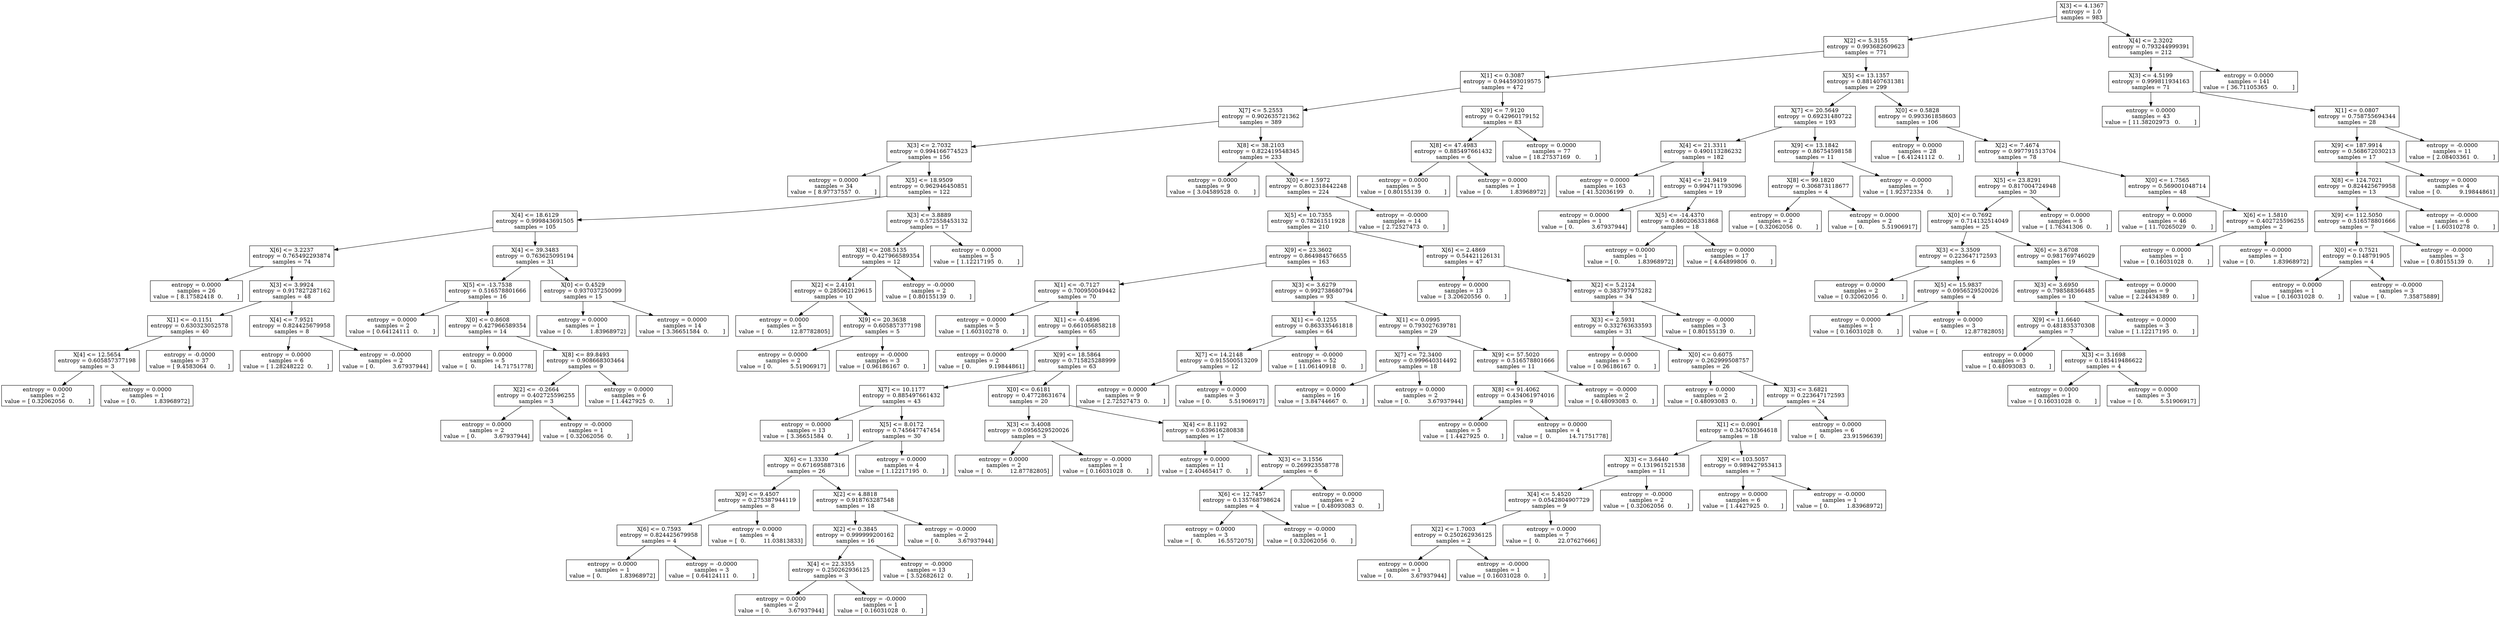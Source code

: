 digraph Tree {
0 [label="X[3] <= 4.1367\nentropy = 1.0\nsamples = 983", shape="box"] ;
1 [label="X[2] <= 5.3155\nentropy = 0.993682609623\nsamples = 771", shape="box"] ;
0 -> 1 ;
2 [label="X[1] <= 0.3087\nentropy = 0.944593019575\nsamples = 472", shape="box"] ;
1 -> 2 ;
3 [label="X[7] <= 5.2553\nentropy = 0.902635721362\nsamples = 389", shape="box"] ;
2 -> 3 ;
4 [label="X[3] <= 2.7032\nentropy = 0.994166774523\nsamples = 156", shape="box"] ;
3 -> 4 ;
5 [label="entropy = 0.0000\nsamples = 34\nvalue = [ 8.97737557  0.        ]", shape="box"] ;
4 -> 5 ;
6 [label="X[5] <= 18.9509\nentropy = 0.962946450851\nsamples = 122", shape="box"] ;
4 -> 6 ;
7 [label="X[4] <= 18.6129\nentropy = 0.999843691505\nsamples = 105", shape="box"] ;
6 -> 7 ;
8 [label="X[6] <= 3.2237\nentropy = 0.765492293874\nsamples = 74", shape="box"] ;
7 -> 8 ;
9 [label="entropy = 0.0000\nsamples = 26\nvalue = [ 8.17582418  0.        ]", shape="box"] ;
8 -> 9 ;
10 [label="X[3] <= 3.9924\nentropy = 0.917827287162\nsamples = 48", shape="box"] ;
8 -> 10 ;
11 [label="X[1] <= -0.1151\nentropy = 0.630323052578\nsamples = 40", shape="box"] ;
10 -> 11 ;
12 [label="X[4] <= 12.5654\nentropy = 0.605857377198\nsamples = 3", shape="box"] ;
11 -> 12 ;
13 [label="entropy = 0.0000\nsamples = 2\nvalue = [ 0.32062056  0.        ]", shape="box"] ;
12 -> 13 ;
14 [label="entropy = 0.0000\nsamples = 1\nvalue = [ 0.          1.83968972]", shape="box"] ;
12 -> 14 ;
15 [label="entropy = -0.0000\nsamples = 37\nvalue = [ 9.4583064  0.       ]", shape="box"] ;
11 -> 15 ;
16 [label="X[4] <= 7.9521\nentropy = 0.824425679958\nsamples = 8", shape="box"] ;
10 -> 16 ;
17 [label="entropy = 0.0000\nsamples = 6\nvalue = [ 1.28248222  0.        ]", shape="box"] ;
16 -> 17 ;
18 [label="entropy = -0.0000\nsamples = 2\nvalue = [ 0.          3.67937944]", shape="box"] ;
16 -> 18 ;
19 [label="X[4] <= 39.3483\nentropy = 0.763625095194\nsamples = 31", shape="box"] ;
7 -> 19 ;
20 [label="X[5] <= -13.7538\nentropy = 0.516578801666\nsamples = 16", shape="box"] ;
19 -> 20 ;
21 [label="entropy = 0.0000\nsamples = 2\nvalue = [ 0.64124111  0.        ]", shape="box"] ;
20 -> 21 ;
22 [label="X[0] <= 0.8608\nentropy = 0.427966589354\nsamples = 14", shape="box"] ;
20 -> 22 ;
23 [label="entropy = 0.0000\nsamples = 5\nvalue = [  0.          14.71751778]", shape="box"] ;
22 -> 23 ;
24 [label="X[8] <= 89.8493\nentropy = 0.908668303464\nsamples = 9", shape="box"] ;
22 -> 24 ;
25 [label="X[2] <= -0.2664\nentropy = 0.402725596255\nsamples = 3", shape="box"] ;
24 -> 25 ;
26 [label="entropy = 0.0000\nsamples = 2\nvalue = [ 0.          3.67937944]", shape="box"] ;
25 -> 26 ;
27 [label="entropy = -0.0000\nsamples = 1\nvalue = [ 0.32062056  0.        ]", shape="box"] ;
25 -> 27 ;
28 [label="entropy = 0.0000\nsamples = 6\nvalue = [ 1.4427925  0.       ]", shape="box"] ;
24 -> 28 ;
29 [label="X[0] <= 0.4529\nentropy = 0.937037250099\nsamples = 15", shape="box"] ;
19 -> 29 ;
30 [label="entropy = 0.0000\nsamples = 1\nvalue = [ 0.          1.83968972]", shape="box"] ;
29 -> 30 ;
31 [label="entropy = 0.0000\nsamples = 14\nvalue = [ 3.36651584  0.        ]", shape="box"] ;
29 -> 31 ;
32 [label="X[3] <= 3.8889\nentropy = 0.572558453132\nsamples = 17", shape="box"] ;
6 -> 32 ;
33 [label="X[8] <= 208.5135\nentropy = 0.427966589354\nsamples = 12", shape="box"] ;
32 -> 33 ;
34 [label="X[2] <= 2.4101\nentropy = 0.285062129615\nsamples = 10", shape="box"] ;
33 -> 34 ;
35 [label="entropy = 0.0000\nsamples = 5\nvalue = [  0.          12.87782805]", shape="box"] ;
34 -> 35 ;
36 [label="X[9] <= 20.3638\nentropy = 0.605857377198\nsamples = 5", shape="box"] ;
34 -> 36 ;
37 [label="entropy = 0.0000\nsamples = 2\nvalue = [ 0.          5.51906917]", shape="box"] ;
36 -> 37 ;
38 [label="entropy = -0.0000\nsamples = 3\nvalue = [ 0.96186167  0.        ]", shape="box"] ;
36 -> 38 ;
39 [label="entropy = -0.0000\nsamples = 2\nvalue = [ 0.80155139  0.        ]", shape="box"] ;
33 -> 39 ;
40 [label="entropy = 0.0000\nsamples = 5\nvalue = [ 1.12217195  0.        ]", shape="box"] ;
32 -> 40 ;
41 [label="X[8] <= 38.2103\nentropy = 0.822419548345\nsamples = 233", shape="box"] ;
3 -> 41 ;
42 [label="entropy = 0.0000\nsamples = 9\nvalue = [ 3.04589528  0.        ]", shape="box"] ;
41 -> 42 ;
43 [label="X[0] <= 1.5972\nentropy = 0.802318442248\nsamples = 224", shape="box"] ;
41 -> 43 ;
44 [label="X[5] <= 10.7355\nentropy = 0.78261511928\nsamples = 210", shape="box"] ;
43 -> 44 ;
45 [label="X[9] <= 23.3602\nentropy = 0.864984576655\nsamples = 163", shape="box"] ;
44 -> 45 ;
46 [label="X[1] <= -0.7127\nentropy = 0.700950049442\nsamples = 70", shape="box"] ;
45 -> 46 ;
47 [label="entropy = 0.0000\nsamples = 5\nvalue = [ 1.60310278  0.        ]", shape="box"] ;
46 -> 47 ;
48 [label="X[1] <= -0.4896\nentropy = 0.661056858218\nsamples = 65", shape="box"] ;
46 -> 48 ;
49 [label="entropy = 0.0000\nsamples = 2\nvalue = [ 0.          9.19844861]", shape="box"] ;
48 -> 49 ;
50 [label="X[9] <= 18.5864\nentropy = 0.715825288999\nsamples = 63", shape="box"] ;
48 -> 50 ;
51 [label="X[7] <= 10.1177\nentropy = 0.885497661432\nsamples = 43", shape="box"] ;
50 -> 51 ;
52 [label="entropy = 0.0000\nsamples = 13\nvalue = [ 3.36651584  0.        ]", shape="box"] ;
51 -> 52 ;
53 [label="X[5] <= 8.0172\nentropy = 0.745647747454\nsamples = 30", shape="box"] ;
51 -> 53 ;
54 [label="X[6] <= 1.3330\nentropy = 0.671695887316\nsamples = 26", shape="box"] ;
53 -> 54 ;
55 [label="X[9] <= 9.4507\nentropy = 0.275387944119\nsamples = 8", shape="box"] ;
54 -> 55 ;
56 [label="X[6] <= 0.7593\nentropy = 0.824425679958\nsamples = 4", shape="box"] ;
55 -> 56 ;
57 [label="entropy = 0.0000\nsamples = 1\nvalue = [ 0.          1.83968972]", shape="box"] ;
56 -> 57 ;
58 [label="entropy = -0.0000\nsamples = 3\nvalue = [ 0.64124111  0.        ]", shape="box"] ;
56 -> 58 ;
59 [label="entropy = 0.0000\nsamples = 4\nvalue = [  0.          11.03813833]", shape="box"] ;
55 -> 59 ;
60 [label="X[2] <= 4.8818\nentropy = 0.918763287548\nsamples = 18", shape="box"] ;
54 -> 60 ;
61 [label="X[2] <= 0.3845\nentropy = 0.999999200162\nsamples = 16", shape="box"] ;
60 -> 61 ;
62 [label="X[4] <= 22.3355\nentropy = 0.250262936125\nsamples = 3", shape="box"] ;
61 -> 62 ;
63 [label="entropy = 0.0000\nsamples = 2\nvalue = [ 0.          3.67937944]", shape="box"] ;
62 -> 63 ;
64 [label="entropy = -0.0000\nsamples = 1\nvalue = [ 0.16031028  0.        ]", shape="box"] ;
62 -> 64 ;
65 [label="entropy = -0.0000\nsamples = 13\nvalue = [ 3.52682612  0.        ]", shape="box"] ;
61 -> 65 ;
66 [label="entropy = -0.0000\nsamples = 2\nvalue = [ 0.          3.67937944]", shape="box"] ;
60 -> 66 ;
67 [label="entropy = 0.0000\nsamples = 4\nvalue = [ 1.12217195  0.        ]", shape="box"] ;
53 -> 67 ;
68 [label="X[0] <= 0.6181\nentropy = 0.47728631674\nsamples = 20", shape="box"] ;
50 -> 68 ;
69 [label="X[3] <= 3.4008\nentropy = 0.0956529520026\nsamples = 3", shape="box"] ;
68 -> 69 ;
70 [label="entropy = 0.0000\nsamples = 2\nvalue = [  0.          12.87782805]", shape="box"] ;
69 -> 70 ;
71 [label="entropy = -0.0000\nsamples = 1\nvalue = [ 0.16031028  0.        ]", shape="box"] ;
69 -> 71 ;
72 [label="X[4] <= 8.1192\nentropy = 0.639616280838\nsamples = 17", shape="box"] ;
68 -> 72 ;
73 [label="entropy = 0.0000\nsamples = 11\nvalue = [ 2.40465417  0.        ]", shape="box"] ;
72 -> 73 ;
74 [label="X[3] <= 3.1556\nentropy = 0.269923558778\nsamples = 6", shape="box"] ;
72 -> 74 ;
75 [label="X[6] <= 12.7457\nentropy = 0.135768798624\nsamples = 4", shape="box"] ;
74 -> 75 ;
76 [label="entropy = 0.0000\nsamples = 3\nvalue = [  0.         16.5572075]", shape="box"] ;
75 -> 76 ;
77 [label="entropy = -0.0000\nsamples = 1\nvalue = [ 0.32062056  0.        ]", shape="box"] ;
75 -> 77 ;
78 [label="entropy = 0.0000\nsamples = 2\nvalue = [ 0.48093083  0.        ]", shape="box"] ;
74 -> 78 ;
79 [label="X[3] <= 3.6279\nentropy = 0.992738680794\nsamples = 93", shape="box"] ;
45 -> 79 ;
80 [label="X[1] <= -0.1255\nentropy = 0.863335461818\nsamples = 64", shape="box"] ;
79 -> 80 ;
81 [label="X[7] <= 14.2148\nentropy = 0.915500513209\nsamples = 12", shape="box"] ;
80 -> 81 ;
82 [label="entropy = 0.0000\nsamples = 9\nvalue = [ 2.72527473  0.        ]", shape="box"] ;
81 -> 82 ;
83 [label="entropy = 0.0000\nsamples = 3\nvalue = [ 0.          5.51906917]", shape="box"] ;
81 -> 83 ;
84 [label="entropy = -0.0000\nsamples = 52\nvalue = [ 11.06140918   0.        ]", shape="box"] ;
80 -> 84 ;
85 [label="X[1] <= 0.0995\nentropy = 0.793027639781\nsamples = 29", shape="box"] ;
79 -> 85 ;
86 [label="X[7] <= 72.3400\nentropy = 0.999640314492\nsamples = 18", shape="box"] ;
85 -> 86 ;
87 [label="entropy = 0.0000\nsamples = 16\nvalue = [ 3.84744667  0.        ]", shape="box"] ;
86 -> 87 ;
88 [label="entropy = 0.0000\nsamples = 2\nvalue = [ 0.          3.67937944]", shape="box"] ;
86 -> 88 ;
89 [label="X[9] <= 57.5020\nentropy = 0.516578801666\nsamples = 11", shape="box"] ;
85 -> 89 ;
90 [label="X[8] <= 91.4062\nentropy = 0.434061974016\nsamples = 9", shape="box"] ;
89 -> 90 ;
91 [label="entropy = 0.0000\nsamples = 5\nvalue = [ 1.4427925  0.       ]", shape="box"] ;
90 -> 91 ;
92 [label="entropy = 0.0000\nsamples = 4\nvalue = [  0.          14.71751778]", shape="box"] ;
90 -> 92 ;
93 [label="entropy = -0.0000\nsamples = 2\nvalue = [ 0.48093083  0.        ]", shape="box"] ;
89 -> 93 ;
94 [label="X[6] <= 2.4869\nentropy = 0.54421126131\nsamples = 47", shape="box"] ;
44 -> 94 ;
95 [label="entropy = 0.0000\nsamples = 13\nvalue = [ 3.20620556  0.        ]", shape="box"] ;
94 -> 95 ;
96 [label="X[2] <= 5.2124\nentropy = 0.383797975282\nsamples = 34", shape="box"] ;
94 -> 96 ;
97 [label="X[3] <= 2.5931\nentropy = 0.332763633593\nsamples = 31", shape="box"] ;
96 -> 97 ;
98 [label="entropy = 0.0000\nsamples = 5\nvalue = [ 0.96186167  0.        ]", shape="box"] ;
97 -> 98 ;
99 [label="X[0] <= 0.6075\nentropy = 0.262999508757\nsamples = 26", shape="box"] ;
97 -> 99 ;
100 [label="entropy = 0.0000\nsamples = 2\nvalue = [ 0.48093083  0.        ]", shape="box"] ;
99 -> 100 ;
101 [label="X[3] <= 3.6821\nentropy = 0.223647172593\nsamples = 24", shape="box"] ;
99 -> 101 ;
102 [label="X[1] <= 0.0901\nentropy = 0.347630364618\nsamples = 18", shape="box"] ;
101 -> 102 ;
103 [label="X[3] <= 3.6440\nentropy = 0.131961521538\nsamples = 11", shape="box"] ;
102 -> 103 ;
104 [label="X[4] <= 5.4520\nentropy = 0.0542804907729\nsamples = 9", shape="box"] ;
103 -> 104 ;
105 [label="X[2] <= 1.7003\nentropy = 0.250262936125\nsamples = 2", shape="box"] ;
104 -> 105 ;
106 [label="entropy = 0.0000\nsamples = 1\nvalue = [ 0.          3.67937944]", shape="box"] ;
105 -> 106 ;
107 [label="entropy = -0.0000\nsamples = 1\nvalue = [ 0.16031028  0.        ]", shape="box"] ;
105 -> 107 ;
108 [label="entropy = 0.0000\nsamples = 7\nvalue = [  0.          22.07627666]", shape="box"] ;
104 -> 108 ;
109 [label="entropy = -0.0000\nsamples = 2\nvalue = [ 0.32062056  0.        ]", shape="box"] ;
103 -> 109 ;
110 [label="X[9] <= 103.5057\nentropy = 0.989427953413\nsamples = 7", shape="box"] ;
102 -> 110 ;
111 [label="entropy = 0.0000\nsamples = 6\nvalue = [ 1.4427925  0.       ]", shape="box"] ;
110 -> 111 ;
112 [label="entropy = -0.0000\nsamples = 1\nvalue = [ 0.          1.83968972]", shape="box"] ;
110 -> 112 ;
113 [label="entropy = 0.0000\nsamples = 6\nvalue = [  0.          23.91596639]", shape="box"] ;
101 -> 113 ;
114 [label="entropy = -0.0000\nsamples = 3\nvalue = [ 0.80155139  0.        ]", shape="box"] ;
96 -> 114 ;
115 [label="entropy = -0.0000\nsamples = 14\nvalue = [ 2.72527473  0.        ]", shape="box"] ;
43 -> 115 ;
116 [label="X[9] <= 7.9120\nentropy = 0.42960179152\nsamples = 83", shape="box"] ;
2 -> 116 ;
117 [label="X[8] <= 47.4983\nentropy = 0.885497661432\nsamples = 6", shape="box"] ;
116 -> 117 ;
118 [label="entropy = 0.0000\nsamples = 5\nvalue = [ 0.80155139  0.        ]", shape="box"] ;
117 -> 118 ;
119 [label="entropy = 0.0000\nsamples = 1\nvalue = [ 0.          1.83968972]", shape="box"] ;
117 -> 119 ;
120 [label="entropy = 0.0000\nsamples = 77\nvalue = [ 18.27537169   0.        ]", shape="box"] ;
116 -> 120 ;
121 [label="X[5] <= 13.1357\nentropy = 0.881407631381\nsamples = 299", shape="box"] ;
1 -> 121 ;
122 [label="X[7] <= 20.5649\nentropy = 0.69231480722\nsamples = 193", shape="box"] ;
121 -> 122 ;
123 [label="X[4] <= 21.3311\nentropy = 0.490113286232\nsamples = 182", shape="box"] ;
122 -> 123 ;
124 [label="entropy = 0.0000\nsamples = 163\nvalue = [ 41.52036199   0.        ]", shape="box"] ;
123 -> 124 ;
125 [label="X[4] <= 21.9419\nentropy = 0.994711793096\nsamples = 19", shape="box"] ;
123 -> 125 ;
126 [label="entropy = 0.0000\nsamples = 1\nvalue = [ 0.          3.67937944]", shape="box"] ;
125 -> 126 ;
127 [label="X[5] <= -14.4370\nentropy = 0.860206331868\nsamples = 18", shape="box"] ;
125 -> 127 ;
128 [label="entropy = 0.0000\nsamples = 1\nvalue = [ 0.          1.83968972]", shape="box"] ;
127 -> 128 ;
129 [label="entropy = 0.0000\nsamples = 17\nvalue = [ 4.64899806  0.        ]", shape="box"] ;
127 -> 129 ;
130 [label="X[9] <= 13.1842\nentropy = 0.86754598158\nsamples = 11", shape="box"] ;
122 -> 130 ;
131 [label="X[8] <= 99.1820\nentropy = 0.306873118677\nsamples = 4", shape="box"] ;
130 -> 131 ;
132 [label="entropy = 0.0000\nsamples = 2\nvalue = [ 0.32062056  0.        ]", shape="box"] ;
131 -> 132 ;
133 [label="entropy = 0.0000\nsamples = 2\nvalue = [ 0.          5.51906917]", shape="box"] ;
131 -> 133 ;
134 [label="entropy = -0.0000\nsamples = 7\nvalue = [ 1.92372334  0.        ]", shape="box"] ;
130 -> 134 ;
135 [label="X[0] <= 0.5828\nentropy = 0.993361858603\nsamples = 106", shape="box"] ;
121 -> 135 ;
136 [label="entropy = 0.0000\nsamples = 28\nvalue = [ 6.41241112  0.        ]", shape="box"] ;
135 -> 136 ;
137 [label="X[2] <= 7.4674\nentropy = 0.997791513704\nsamples = 78", shape="box"] ;
135 -> 137 ;
138 [label="X[5] <= 23.8291\nentropy = 0.817004724948\nsamples = 30", shape="box"] ;
137 -> 138 ;
139 [label="X[0] <= 0.7692\nentropy = 0.714132514049\nsamples = 25", shape="box"] ;
138 -> 139 ;
140 [label="X[3] <= 3.3509\nentropy = 0.223647172593\nsamples = 6", shape="box"] ;
139 -> 140 ;
141 [label="entropy = 0.0000\nsamples = 2\nvalue = [ 0.32062056  0.        ]", shape="box"] ;
140 -> 141 ;
142 [label="X[5] <= 15.9837\nentropy = 0.0956529520026\nsamples = 4", shape="box"] ;
140 -> 142 ;
143 [label="entropy = 0.0000\nsamples = 1\nvalue = [ 0.16031028  0.        ]", shape="box"] ;
142 -> 143 ;
144 [label="entropy = 0.0000\nsamples = 3\nvalue = [  0.          12.87782805]", shape="box"] ;
142 -> 144 ;
145 [label="X[6] <= 3.6708\nentropy = 0.981769746029\nsamples = 19", shape="box"] ;
139 -> 145 ;
146 [label="X[3] <= 3.6950\nentropy = 0.798588366485\nsamples = 10", shape="box"] ;
145 -> 146 ;
147 [label="X[9] <= 11.6640\nentropy = 0.481835370308\nsamples = 7", shape="box"] ;
146 -> 147 ;
148 [label="entropy = 0.0000\nsamples = 3\nvalue = [ 0.48093083  0.        ]", shape="box"] ;
147 -> 148 ;
149 [label="X[3] <= 3.1698\nentropy = 0.185419486622\nsamples = 4", shape="box"] ;
147 -> 149 ;
150 [label="entropy = 0.0000\nsamples = 1\nvalue = [ 0.16031028  0.        ]", shape="box"] ;
149 -> 150 ;
151 [label="entropy = 0.0000\nsamples = 3\nvalue = [ 0.          5.51906917]", shape="box"] ;
149 -> 151 ;
152 [label="entropy = 0.0000\nsamples = 3\nvalue = [ 1.12217195  0.        ]", shape="box"] ;
146 -> 152 ;
153 [label="entropy = 0.0000\nsamples = 9\nvalue = [ 2.24434389  0.        ]", shape="box"] ;
145 -> 153 ;
154 [label="entropy = 0.0000\nsamples = 5\nvalue = [ 1.76341306  0.        ]", shape="box"] ;
138 -> 154 ;
155 [label="X[0] <= 1.7565\nentropy = 0.569001048714\nsamples = 48", shape="box"] ;
137 -> 155 ;
156 [label="entropy = 0.0000\nsamples = 46\nvalue = [ 11.70265029   0.        ]", shape="box"] ;
155 -> 156 ;
157 [label="X[6] <= 1.5810\nentropy = 0.402725596255\nsamples = 2", shape="box"] ;
155 -> 157 ;
158 [label="entropy = 0.0000\nsamples = 1\nvalue = [ 0.16031028  0.        ]", shape="box"] ;
157 -> 158 ;
159 [label="entropy = -0.0000\nsamples = 1\nvalue = [ 0.          1.83968972]", shape="box"] ;
157 -> 159 ;
160 [label="X[4] <= 2.3202\nentropy = 0.793244999391\nsamples = 212", shape="box"] ;
0 -> 160 ;
161 [label="X[3] <= 4.5199\nentropy = 0.999811934163\nsamples = 71", shape="box"] ;
160 -> 161 ;
162 [label="entropy = 0.0000\nsamples = 43\nvalue = [ 11.38202973   0.        ]", shape="box"] ;
161 -> 162 ;
163 [label="X[1] <= 0.0807\nentropy = 0.758755694344\nsamples = 28", shape="box"] ;
161 -> 163 ;
164 [label="X[9] <= 187.9914\nentropy = 0.568672030213\nsamples = 17", shape="box"] ;
163 -> 164 ;
165 [label="X[8] <= 124.7021\nentropy = 0.824425679958\nsamples = 13", shape="box"] ;
164 -> 165 ;
166 [label="X[9] <= 112.5050\nentropy = 0.516578801666\nsamples = 7", shape="box"] ;
165 -> 166 ;
167 [label="X[0] <= 0.7521\nentropy = 0.148791905\nsamples = 4", shape="box"] ;
166 -> 167 ;
168 [label="entropy = 0.0000\nsamples = 1\nvalue = [ 0.16031028  0.        ]", shape="box"] ;
167 -> 168 ;
169 [label="entropy = -0.0000\nsamples = 3\nvalue = [ 0.          7.35875889]", shape="box"] ;
167 -> 169 ;
170 [label="entropy = -0.0000\nsamples = 3\nvalue = [ 0.80155139  0.        ]", shape="box"] ;
166 -> 170 ;
171 [label="entropy = -0.0000\nsamples = 6\nvalue = [ 1.60310278  0.        ]", shape="box"] ;
165 -> 171 ;
172 [label="entropy = 0.0000\nsamples = 4\nvalue = [ 0.          9.19844861]", shape="box"] ;
164 -> 172 ;
173 [label="entropy = -0.0000\nsamples = 11\nvalue = [ 2.08403361  0.        ]", shape="box"] ;
163 -> 173 ;
174 [label="entropy = 0.0000\nsamples = 141\nvalue = [ 36.71105365   0.        ]", shape="box"] ;
160 -> 174 ;
}